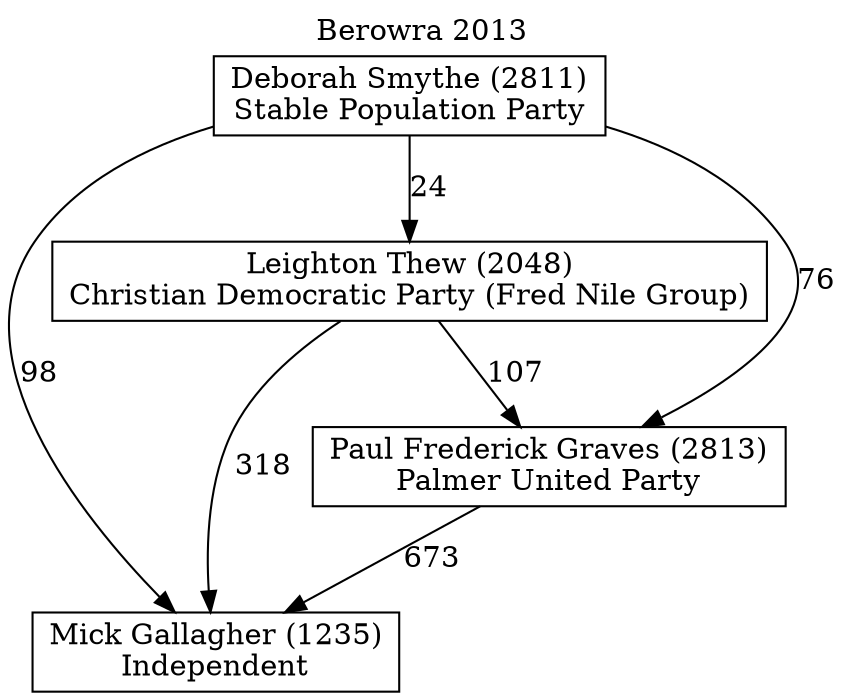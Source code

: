 // House preference flow
digraph "Mick Gallagher (1235)_Berowra_2013" {
	graph [label="Berowra 2013" labelloc=t mclimit=10]
	node [shape=box]
	"Deborah Smythe (2811)" [label="Deborah Smythe (2811)
Stable Population Party"]
	"Leighton Thew (2048)" [label="Leighton Thew (2048)
Christian Democratic Party (Fred Nile Group)"]
	"Mick Gallagher (1235)" [label="Mick Gallagher (1235)
Independent"]
	"Paul Frederick Graves (2813)" [label="Paul Frederick Graves (2813)
Palmer United Party"]
	"Deborah Smythe (2811)" -> "Leighton Thew (2048)" [label=24]
	"Deborah Smythe (2811)" -> "Mick Gallagher (1235)" [label=98]
	"Deborah Smythe (2811)" -> "Paul Frederick Graves (2813)" [label=76]
	"Leighton Thew (2048)" -> "Mick Gallagher (1235)" [label=318]
	"Leighton Thew (2048)" -> "Paul Frederick Graves (2813)" [label=107]
	"Paul Frederick Graves (2813)" -> "Mick Gallagher (1235)" [label=673]
}
